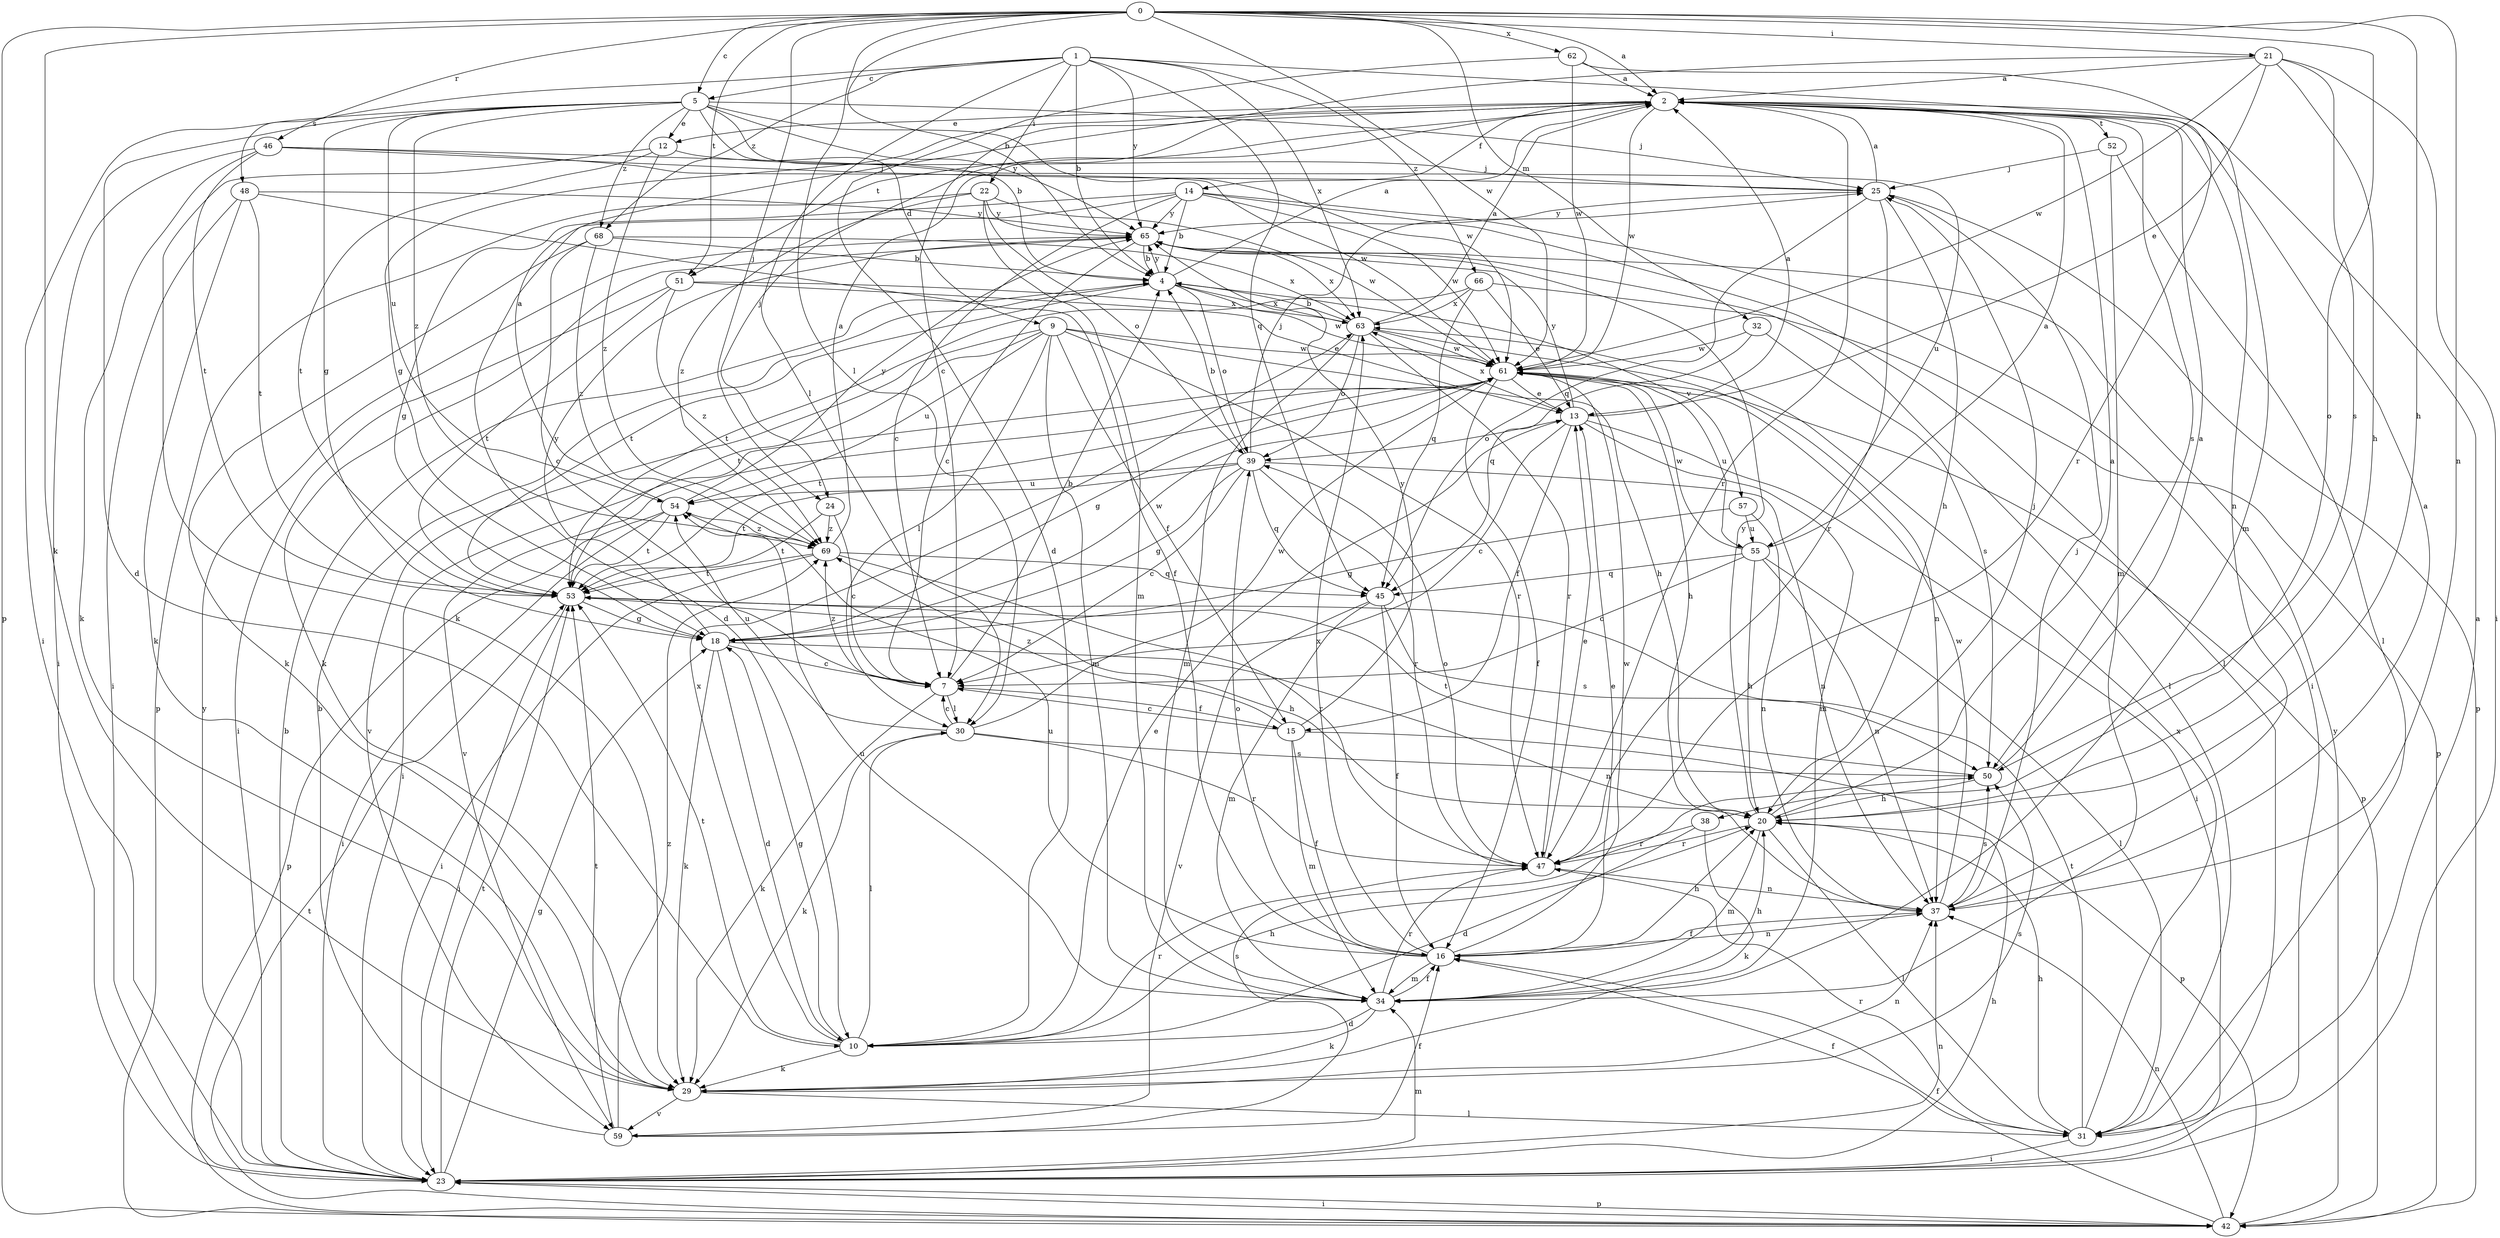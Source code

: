 strict digraph  {
0;
1;
2;
4;
5;
7;
9;
10;
12;
13;
14;
15;
16;
18;
20;
21;
22;
23;
24;
25;
29;
30;
31;
32;
34;
37;
38;
39;
42;
45;
46;
47;
48;
50;
51;
52;
53;
54;
55;
57;
59;
61;
62;
63;
65;
66;
68;
69;
0 -> 2  [label=a];
0 -> 4  [label=b];
0 -> 5  [label=c];
0 -> 20  [label=h];
0 -> 21  [label=i];
0 -> 24  [label=j];
0 -> 29  [label=k];
0 -> 30  [label=l];
0 -> 32  [label=m];
0 -> 37  [label=n];
0 -> 38  [label=o];
0 -> 42  [label=p];
0 -> 46  [label=r];
0 -> 51  [label=t];
0 -> 61  [label=w];
0 -> 62  [label=x];
1 -> 4  [label=b];
1 -> 5  [label=c];
1 -> 22  [label=i];
1 -> 30  [label=l];
1 -> 45  [label=q];
1 -> 47  [label=r];
1 -> 48  [label=s];
1 -> 63  [label=x];
1 -> 65  [label=y];
1 -> 66  [label=z];
1 -> 68  [label=z];
2 -> 12  [label=e];
2 -> 14  [label=f];
2 -> 18  [label=g];
2 -> 24  [label=j];
2 -> 37  [label=n];
2 -> 47  [label=r];
2 -> 50  [label=s];
2 -> 51  [label=t];
2 -> 52  [label=t];
2 -> 61  [label=w];
4 -> 2  [label=a];
4 -> 39  [label=o];
4 -> 53  [label=t];
4 -> 57  [label=v];
4 -> 61  [label=w];
4 -> 63  [label=x];
4 -> 65  [label=y];
5 -> 4  [label=b];
5 -> 9  [label=d];
5 -> 10  [label=d];
5 -> 12  [label=e];
5 -> 18  [label=g];
5 -> 23  [label=i];
5 -> 25  [label=j];
5 -> 54  [label=u];
5 -> 61  [label=w];
5 -> 65  [label=y];
5 -> 68  [label=z];
5 -> 69  [label=z];
7 -> 4  [label=b];
7 -> 15  [label=f];
7 -> 29  [label=k];
7 -> 30  [label=l];
7 -> 69  [label=z];
9 -> 15  [label=f];
9 -> 20  [label=h];
9 -> 30  [label=l];
9 -> 34  [label=m];
9 -> 47  [label=r];
9 -> 53  [label=t];
9 -> 54  [label=u];
9 -> 59  [label=v];
9 -> 61  [label=w];
10 -> 13  [label=e];
10 -> 18  [label=g];
10 -> 20  [label=h];
10 -> 29  [label=k];
10 -> 30  [label=l];
10 -> 47  [label=r];
10 -> 53  [label=t];
10 -> 63  [label=x];
12 -> 25  [label=j];
12 -> 29  [label=k];
12 -> 53  [label=t];
12 -> 69  [label=z];
13 -> 2  [label=a];
13 -> 7  [label=c];
13 -> 15  [label=f];
13 -> 23  [label=i];
13 -> 34  [label=m];
13 -> 39  [label=o];
13 -> 63  [label=x];
13 -> 65  [label=y];
14 -> 4  [label=b];
14 -> 7  [label=c];
14 -> 10  [label=d];
14 -> 18  [label=g];
14 -> 23  [label=i];
14 -> 31  [label=l];
14 -> 61  [label=w];
14 -> 65  [label=y];
15 -> 7  [label=c];
15 -> 16  [label=f];
15 -> 34  [label=m];
15 -> 42  [label=p];
15 -> 65  [label=y];
15 -> 69  [label=z];
16 -> 13  [label=e];
16 -> 20  [label=h];
16 -> 34  [label=m];
16 -> 37  [label=n];
16 -> 39  [label=o];
16 -> 54  [label=u];
16 -> 61  [label=w];
16 -> 63  [label=x];
18 -> 7  [label=c];
18 -> 10  [label=d];
18 -> 29  [label=k];
18 -> 37  [label=n];
18 -> 61  [label=w];
18 -> 65  [label=y];
20 -> 2  [label=a];
20 -> 25  [label=j];
20 -> 31  [label=l];
20 -> 34  [label=m];
20 -> 47  [label=r];
20 -> 65  [label=y];
21 -> 2  [label=a];
21 -> 7  [label=c];
21 -> 13  [label=e];
21 -> 20  [label=h];
21 -> 23  [label=i];
21 -> 50  [label=s];
21 -> 61  [label=w];
22 -> 34  [label=m];
22 -> 39  [label=o];
22 -> 42  [label=p];
22 -> 61  [label=w];
22 -> 65  [label=y];
22 -> 69  [label=z];
23 -> 4  [label=b];
23 -> 18  [label=g];
23 -> 20  [label=h];
23 -> 34  [label=m];
23 -> 37  [label=n];
23 -> 42  [label=p];
23 -> 53  [label=t];
23 -> 65  [label=y];
24 -> 7  [label=c];
24 -> 53  [label=t];
24 -> 69  [label=z];
25 -> 2  [label=a];
25 -> 20  [label=h];
25 -> 42  [label=p];
25 -> 45  [label=q];
25 -> 47  [label=r];
25 -> 65  [label=y];
29 -> 31  [label=l];
29 -> 37  [label=n];
29 -> 50  [label=s];
29 -> 59  [label=v];
30 -> 7  [label=c];
30 -> 29  [label=k];
30 -> 47  [label=r];
30 -> 50  [label=s];
30 -> 54  [label=u];
30 -> 61  [label=w];
31 -> 2  [label=a];
31 -> 16  [label=f];
31 -> 20  [label=h];
31 -> 23  [label=i];
31 -> 47  [label=r];
31 -> 53  [label=t];
31 -> 63  [label=x];
32 -> 45  [label=q];
32 -> 50  [label=s];
32 -> 61  [label=w];
34 -> 10  [label=d];
34 -> 16  [label=f];
34 -> 20  [label=h];
34 -> 29  [label=k];
34 -> 47  [label=r];
34 -> 54  [label=u];
37 -> 2  [label=a];
37 -> 16  [label=f];
37 -> 25  [label=j];
37 -> 50  [label=s];
37 -> 61  [label=w];
38 -> 10  [label=d];
38 -> 29  [label=k];
38 -> 47  [label=r];
39 -> 4  [label=b];
39 -> 7  [label=c];
39 -> 18  [label=g];
39 -> 25  [label=j];
39 -> 37  [label=n];
39 -> 45  [label=q];
39 -> 47  [label=r];
39 -> 53  [label=t];
39 -> 54  [label=u];
42 -> 16  [label=f];
42 -> 23  [label=i];
42 -> 37  [label=n];
42 -> 53  [label=t];
42 -> 65  [label=y];
45 -> 16  [label=f];
45 -> 34  [label=m];
45 -> 50  [label=s];
45 -> 59  [label=v];
46 -> 23  [label=i];
46 -> 25  [label=j];
46 -> 29  [label=k];
46 -> 53  [label=t];
46 -> 55  [label=u];
46 -> 61  [label=w];
47 -> 13  [label=e];
47 -> 37  [label=n];
47 -> 39  [label=o];
48 -> 16  [label=f];
48 -> 23  [label=i];
48 -> 29  [label=k];
48 -> 53  [label=t];
48 -> 65  [label=y];
50 -> 2  [label=a];
50 -> 20  [label=h];
50 -> 53  [label=t];
51 -> 13  [label=e];
51 -> 23  [label=i];
51 -> 53  [label=t];
51 -> 63  [label=x];
51 -> 69  [label=z];
52 -> 25  [label=j];
52 -> 31  [label=l];
52 -> 34  [label=m];
53 -> 18  [label=g];
53 -> 20  [label=h];
53 -> 23  [label=i];
54 -> 2  [label=a];
54 -> 23  [label=i];
54 -> 42  [label=p];
54 -> 53  [label=t];
54 -> 65  [label=y];
54 -> 69  [label=z];
55 -> 2  [label=a];
55 -> 7  [label=c];
55 -> 20  [label=h];
55 -> 31  [label=l];
55 -> 37  [label=n];
55 -> 45  [label=q];
55 -> 61  [label=w];
57 -> 18  [label=g];
57 -> 37  [label=n];
57 -> 55  [label=u];
59 -> 4  [label=b];
59 -> 16  [label=f];
59 -> 50  [label=s];
59 -> 53  [label=t];
59 -> 69  [label=z];
61 -> 13  [label=e];
61 -> 16  [label=f];
61 -> 18  [label=g];
61 -> 20  [label=h];
61 -> 23  [label=i];
61 -> 42  [label=p];
61 -> 53  [label=t];
61 -> 55  [label=u];
61 -> 59  [label=v];
62 -> 2  [label=a];
62 -> 10  [label=d];
62 -> 34  [label=m];
62 -> 61  [label=w];
63 -> 2  [label=a];
63 -> 4  [label=b];
63 -> 34  [label=m];
63 -> 37  [label=n];
63 -> 39  [label=o];
63 -> 47  [label=r];
63 -> 61  [label=w];
65 -> 4  [label=b];
65 -> 7  [label=c];
65 -> 29  [label=k];
65 -> 31  [label=l];
65 -> 63  [label=x];
66 -> 13  [label=e];
66 -> 42  [label=p];
66 -> 45  [label=q];
66 -> 53  [label=t];
66 -> 63  [label=x];
68 -> 4  [label=b];
68 -> 7  [label=c];
68 -> 29  [label=k];
68 -> 63  [label=x];
68 -> 69  [label=z];
69 -> 2  [label=a];
69 -> 23  [label=i];
69 -> 45  [label=q];
69 -> 47  [label=r];
69 -> 53  [label=t];
}
